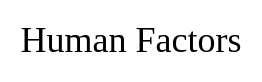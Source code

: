 <mxfile version="22.0.4" type="github">
  <diagram name="Page-1" id="zB_I1wsIQ56pGqQ2V1rR">
    <mxGraphModel dx="1257" dy="700" grid="1" gridSize="10" guides="1" tooltips="1" connect="1" arrows="1" fold="1" page="1" pageScale="1" pageWidth="1169" pageHeight="827" math="0" shadow="0">
      <root>
        <mxCell id="0" />
        <mxCell id="1" parent="0" />
        <mxCell id="jdVaecQ7j_w1OCTPGQky-1" value="&lt;font style=&quot;font-size: 18px;&quot; face=&quot;Garamond&quot;&gt;Human Factors&lt;/font&gt;" style="text;html=1;align=center;verticalAlign=middle;resizable=0;points=[];autosize=1;strokeColor=none;fillColor=none;" vertex="1" parent="1">
          <mxGeometry x="520" y="55" width="130" height="40" as="geometry" />
        </mxCell>
      </root>
    </mxGraphModel>
  </diagram>
</mxfile>

